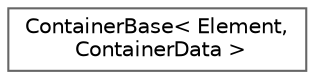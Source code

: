 digraph "Graphical Class Hierarchy"
{
 // LATEX_PDF_SIZE
  bgcolor="transparent";
  edge [fontname=Helvetica,fontsize=10,labelfontname=Helvetica,labelfontsize=10];
  node [fontname=Helvetica,fontsize=10,shape=box,height=0.2,width=0.4];
  rankdir="LR";
  Node0 [id="Node000000",label="ContainerBase\< Element,\l ContainerData \>",height=0.2,width=0.4,color="grey40", fillcolor="white", style="filled",URL="$classContainerBase.html",tooltip="Template class for storing an array of element along with additional data"];
}
